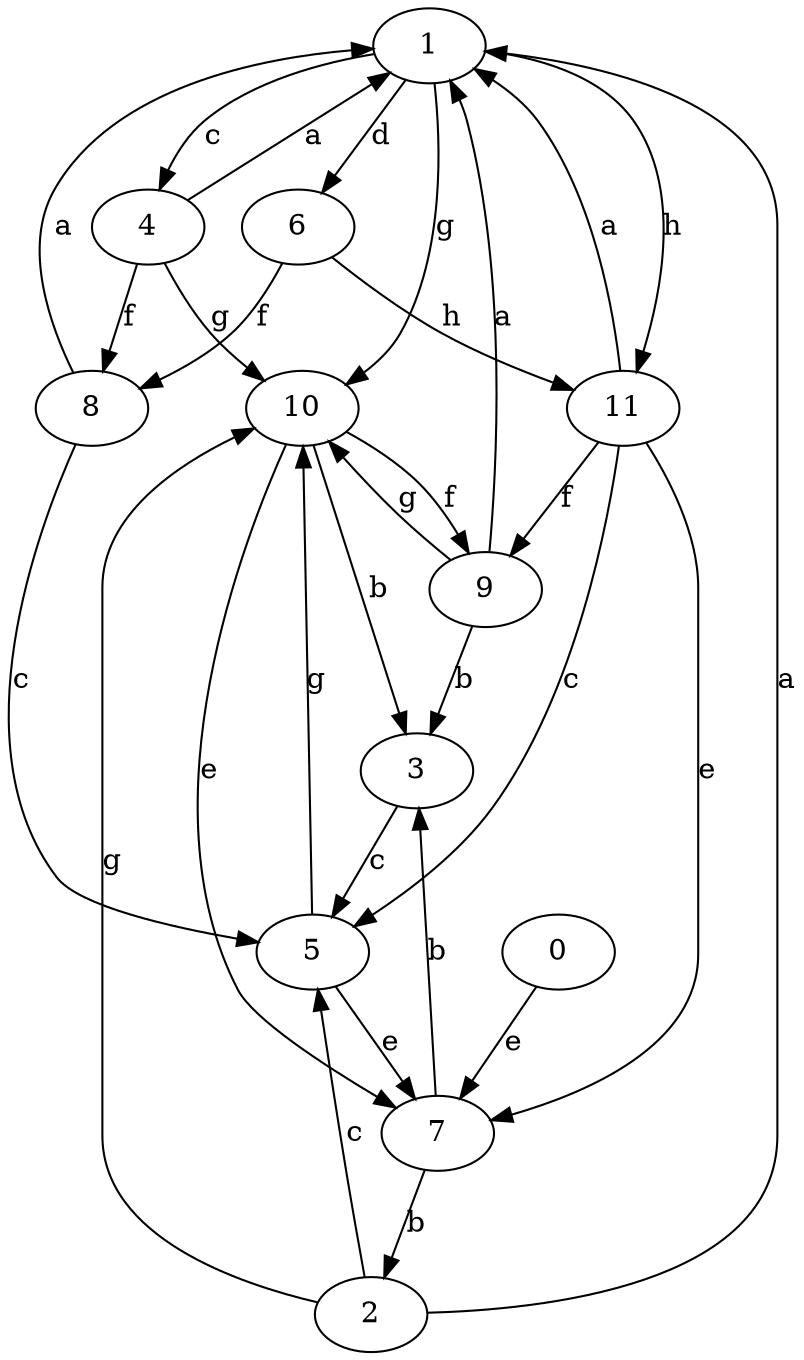 strict digraph  {
1;
2;
3;
4;
0;
5;
6;
7;
8;
9;
10;
11;
1 -> 4  [label=c];
1 -> 6  [label=d];
1 -> 10  [label=g];
1 -> 11  [label=h];
2 -> 1  [label=a];
2 -> 5  [label=c];
2 -> 10  [label=g];
3 -> 5  [label=c];
4 -> 1  [label=a];
4 -> 8  [label=f];
4 -> 10  [label=g];
0 -> 7  [label=e];
5 -> 7  [label=e];
5 -> 10  [label=g];
6 -> 8  [label=f];
6 -> 11  [label=h];
7 -> 2  [label=b];
7 -> 3  [label=b];
8 -> 1  [label=a];
8 -> 5  [label=c];
9 -> 1  [label=a];
9 -> 3  [label=b];
9 -> 10  [label=g];
10 -> 3  [label=b];
10 -> 7  [label=e];
10 -> 9  [label=f];
11 -> 1  [label=a];
11 -> 5  [label=c];
11 -> 7  [label=e];
11 -> 9  [label=f];
}
